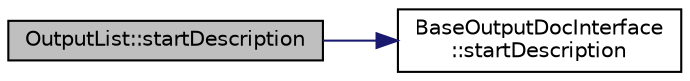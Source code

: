digraph "OutputList::startDescription"
{
 // LATEX_PDF_SIZE
  edge [fontname="Helvetica",fontsize="10",labelfontname="Helvetica",labelfontsize="10"];
  node [fontname="Helvetica",fontsize="10",shape=record];
  rankdir="LR";
  Node1 [label="OutputList::startDescription",height=0.2,width=0.4,color="black", fillcolor="grey75", style="filled", fontcolor="black",tooltip=" "];
  Node1 -> Node2 [color="midnightblue",fontsize="10",style="solid",fontname="Helvetica"];
  Node2 [label="BaseOutputDocInterface\l::startDescription",height=0.2,width=0.4,color="black", fillcolor="white", style="filled",URL="$classBaseOutputDocInterface.html#ac9c801c3ad0b50e3e69be184b50c2fef",tooltip=" "];
}
